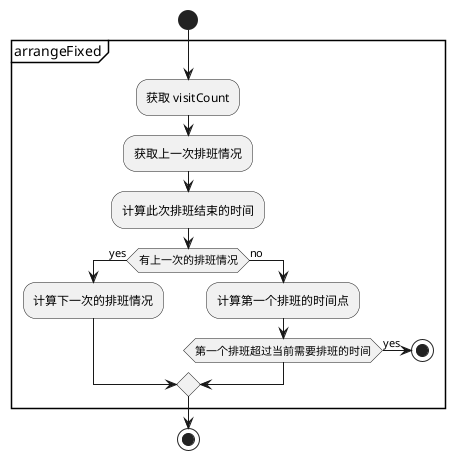 @startuml
start
partition (arrangeFixed) {
    :获取 visitCount;
    :获取上一次排班情况;
    :计算此次排班结束的时间;
    if (有上一次的排班情况) then (yes)
        :计算下一次的排班情况;

    else (no)
        :计算第一个排班的时间点;
        if (第一个排班超过当前需要排班的时间) then (yes)
            stop
        endif

    endif
}
stop
@enduml